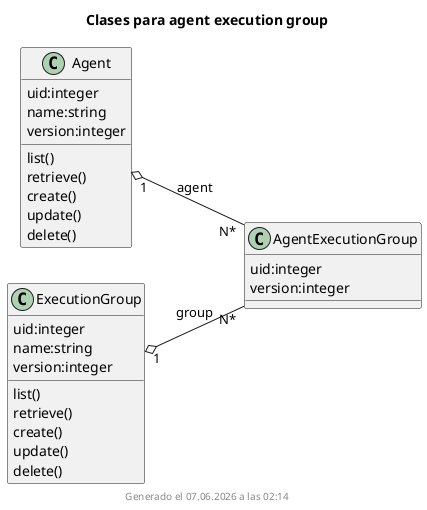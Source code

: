 ' AUTOGENERATED
@startuml
left to right direction
title Clases para agent execution group
class .Agent{
uid:integer
name:string
version:integer
list()
retrieve()
create()
update()
delete()
}
class .ExecutionGroup{
uid:integer
name:string
version:integer
list()
retrieve()
create()
update()
delete()
}
class .AgentExecutionGroup{
uid:integer
version:integer
}
.Agent "1"  o--  "N*" .AgentExecutionGroup: agent
.ExecutionGroup "1"  o--  "N*" .AgentExecutionGroup: group

footer Generado el %date("dd.MM.yyyy' a las 'HH:mm")
@enduml
